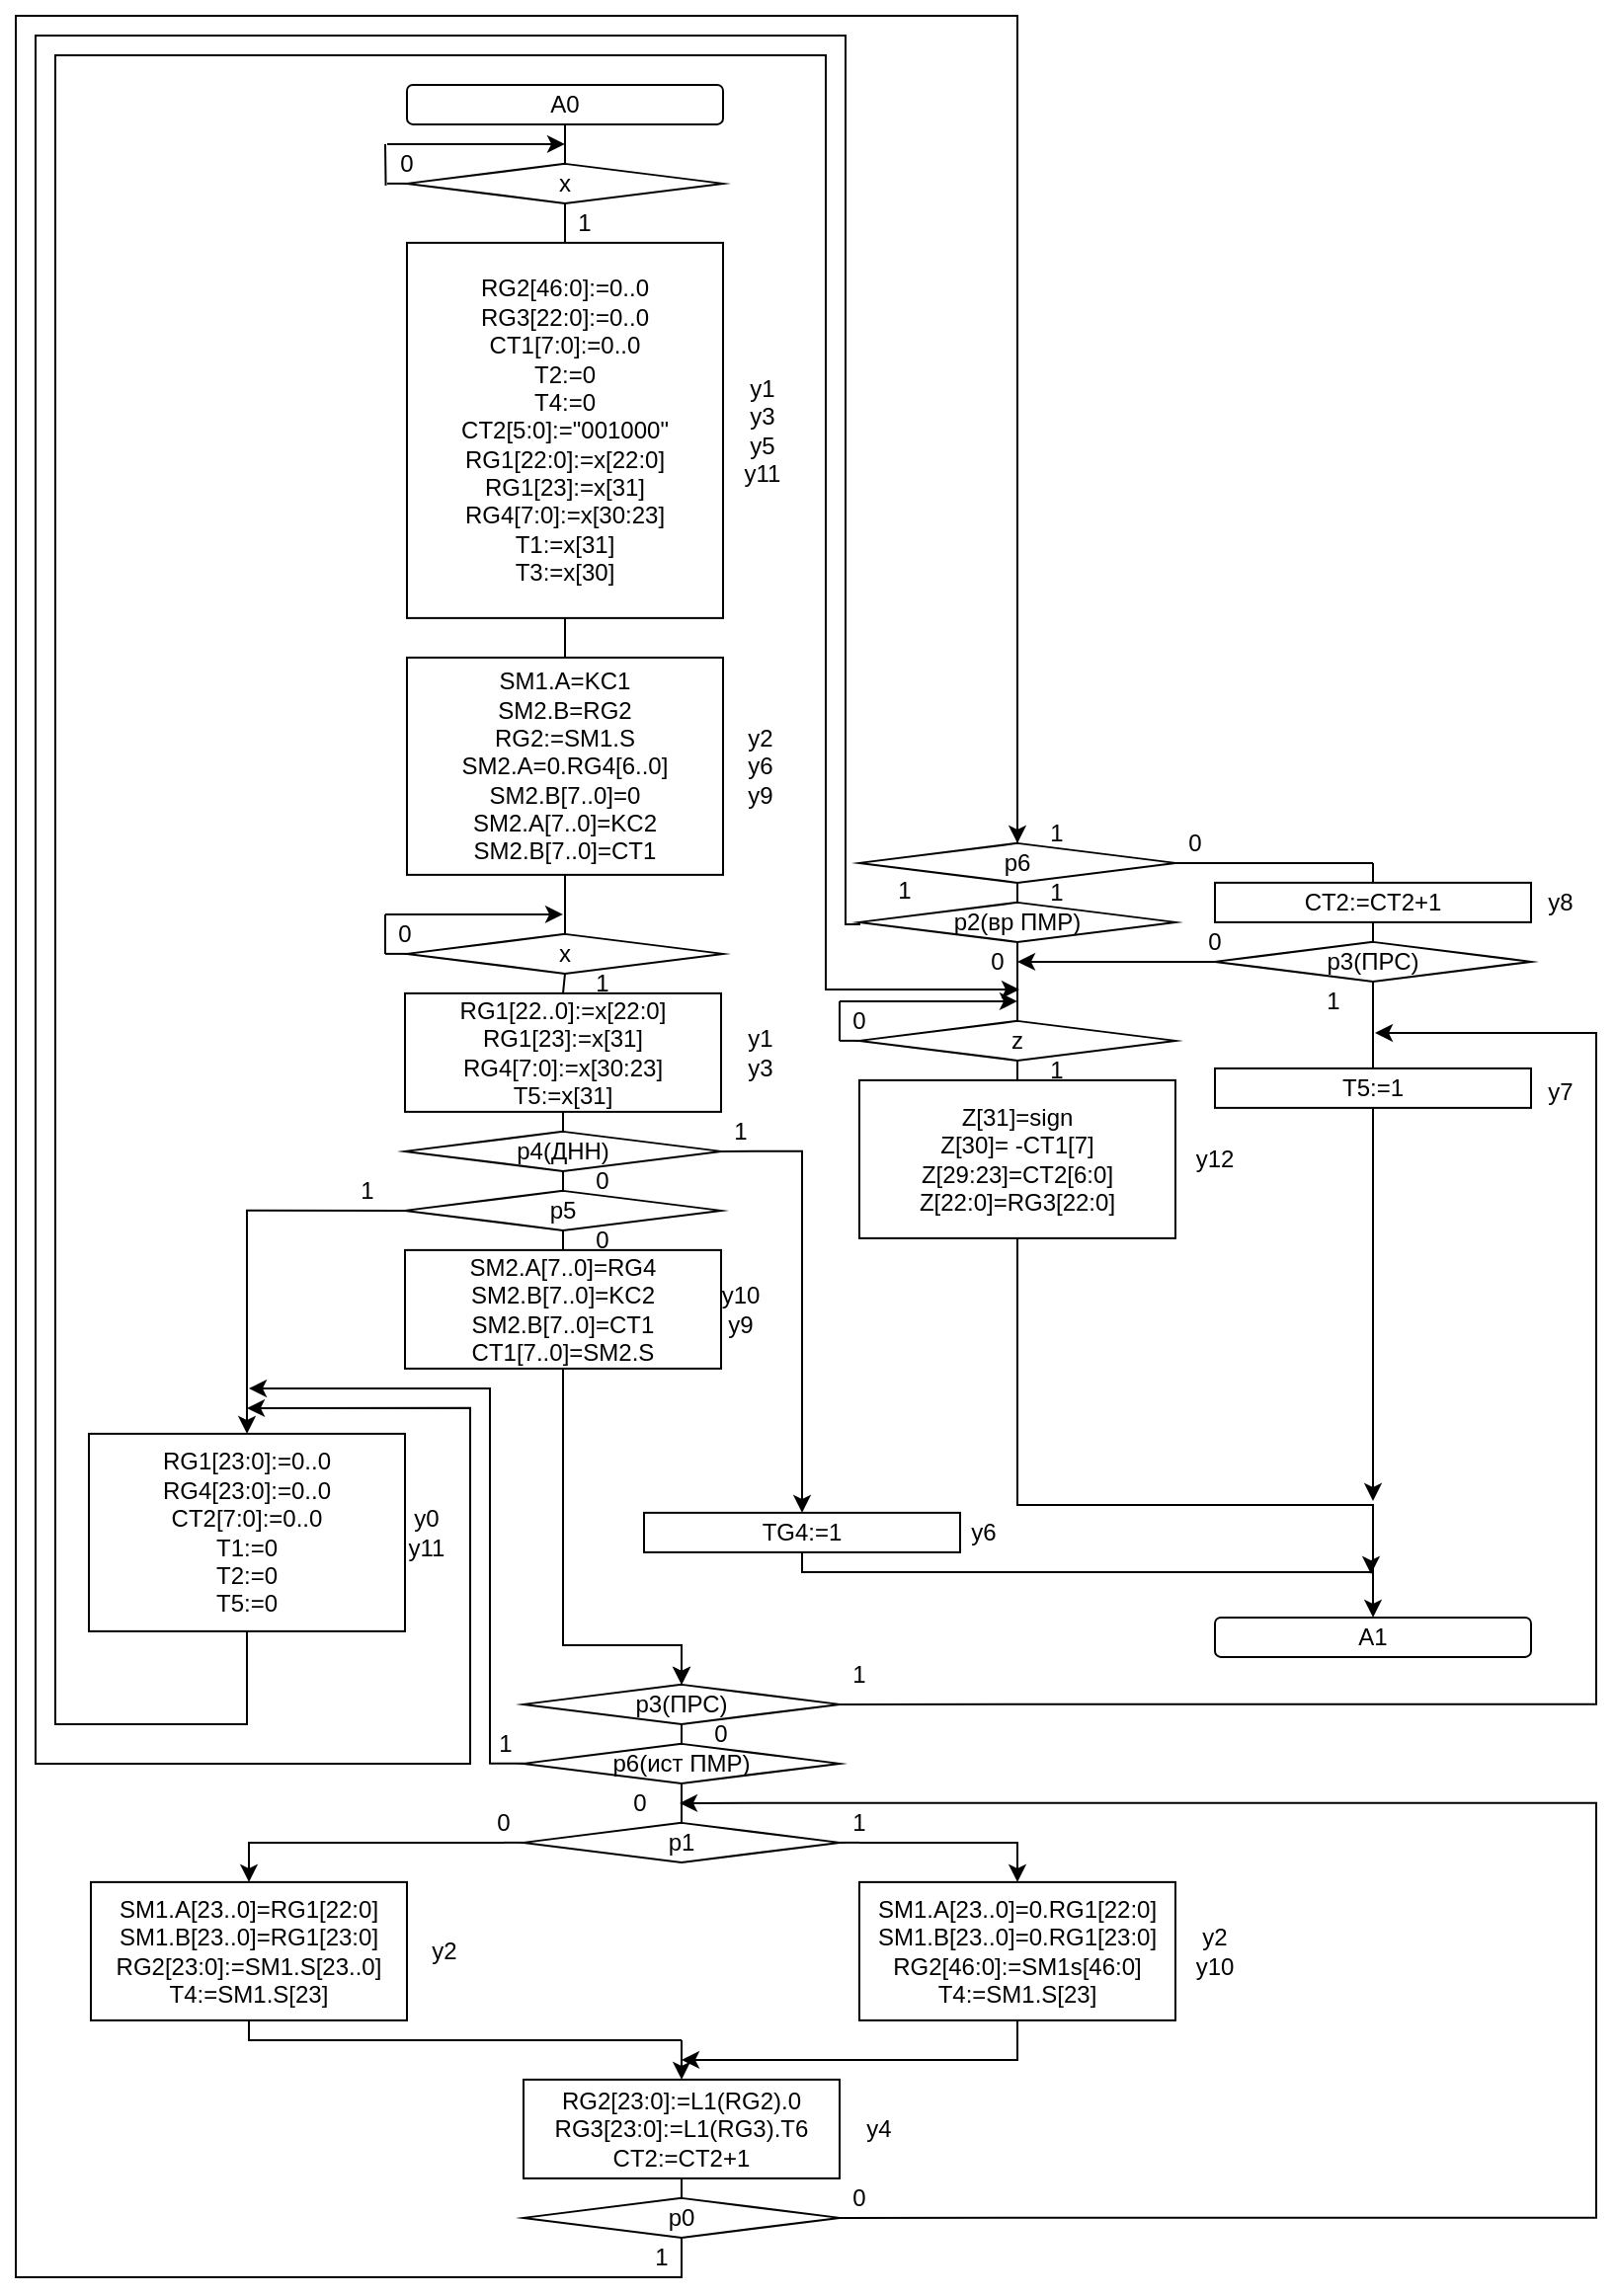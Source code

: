 <mxfile version="14.5.1" type="device"><diagram id="7AJc4S17dh15q3jTq7cm" name="Page-1"><mxGraphModel dx="1278" dy="948" grid="1" gridSize="10" guides="1" tooltips="1" connect="1" arrows="1" fold="1" page="1" pageScale="1" pageWidth="827" pageHeight="1169" math="0" shadow="0"><root><mxCell id="0"/><mxCell id="1" parent="0"/><mxCell id="7k6Sa5qqdHuAIgFIrqOI-1" value="A0" style="rounded=1;whiteSpace=wrap;html=1;" parent="1" vertex="1"><mxGeometry x="210" y="44.94" width="160" height="20" as="geometry"/></mxCell><mxCell id="7k6Sa5qqdHuAIgFIrqOI-2" value="х" style="rhombus;whiteSpace=wrap;html=1;" parent="1" vertex="1"><mxGeometry x="210" y="84.94" width="160" height="20" as="geometry"/></mxCell><mxCell id="7k6Sa5qqdHuAIgFIrqOI-3" value="RG2[46:0]:=0..0&lt;br&gt;RG3[22:0]:=0..0&lt;br&gt;CT1[7:0]:=0..0&lt;br&gt;T2:=0&lt;br&gt;T4:=0&lt;br&gt;CT2[5:0]:=&quot;001000&quot;&lt;br&gt;RG1[22:0]:=x[22:0]&lt;br&gt;RG1[23]:=x[31]&lt;br&gt;RG4[7:0]:=x[30:23]&lt;br&gt;T1:=x[31]&lt;br&gt;T3:=x[30]" style="rounded=0;whiteSpace=wrap;html=1;" parent="1" vertex="1"><mxGeometry x="210" y="124.94" width="160" height="190" as="geometry"/></mxCell><mxCell id="7k6Sa5qqdHuAIgFIrqOI-4" value="&lt;div&gt;SM1.A=KC1&lt;/div&gt;&lt;div&gt;SM2.B=RG2&lt;/div&gt;&lt;div&gt;RG2:=SM1.S&lt;/div&gt;&lt;div&gt;SM2.A=0.RG4[6..0]&lt;/div&gt;&lt;div&gt;SM2.B[7..0]=0&lt;/div&gt;&lt;div&gt;SM2.A[7..0]=KC2&lt;/div&gt;&lt;div&gt;SM2.B[7..0]=CT1&lt;/div&gt;" style="rounded=0;whiteSpace=wrap;html=1;" parent="1" vertex="1"><mxGeometry x="210" y="334.94" width="160" height="110" as="geometry"/></mxCell><mxCell id="7k6Sa5qqdHuAIgFIrqOI-5" value="х" style="rhombus;whiteSpace=wrap;html=1;" parent="1" vertex="1"><mxGeometry x="210" y="474.94" width="160" height="20" as="geometry"/></mxCell><mxCell id="7k6Sa5qqdHuAIgFIrqOI-6" value="RG1[22..0]:=x[22:0]&lt;br&gt;RG1[23]:=x[31]&lt;br&gt;RG4[7:0]:=x[30:23]&lt;br&gt;T5:=x[31]" style="rounded=0;whiteSpace=wrap;html=1;" parent="1" vertex="1"><mxGeometry x="209" y="504.94" width="160" height="60" as="geometry"/></mxCell><mxCell id="7k6Sa5qqdHuAIgFIrqOI-7" style="edgeStyle=orthogonalEdgeStyle;rounded=0;orthogonalLoop=1;jettySize=auto;html=1;exitX=1;exitY=0.5;exitDx=0;exitDy=0;entryX=0.5;entryY=0;entryDx=0;entryDy=0;" parent="1" source="7k6Sa5qqdHuAIgFIrqOI-8" target="7k6Sa5qqdHuAIgFIrqOI-28" edge="1"><mxGeometry relative="1" as="geometry"/></mxCell><mxCell id="7k6Sa5qqdHuAIgFIrqOI-8" value="p4(ДНН)" style="rhombus;whiteSpace=wrap;html=1;" parent="1" vertex="1"><mxGeometry x="209" y="574.94" width="160" height="20" as="geometry"/></mxCell><mxCell id="7k6Sa5qqdHuAIgFIrqOI-9" style="edgeStyle=orthogonalEdgeStyle;rounded=0;orthogonalLoop=1;jettySize=auto;html=1;exitX=0;exitY=0.5;exitDx=0;exitDy=0;entryX=0.5;entryY=0;entryDx=0;entryDy=0;" parent="1" source="7k6Sa5qqdHuAIgFIrqOI-10" target="7k6Sa5qqdHuAIgFIrqOI-30" edge="1"><mxGeometry relative="1" as="geometry"/></mxCell><mxCell id="7k6Sa5qqdHuAIgFIrqOI-10" value="p5" style="rhombus;whiteSpace=wrap;html=1;" parent="1" vertex="1"><mxGeometry x="209" y="604.94" width="160" height="20" as="geometry"/></mxCell><mxCell id="7k6Sa5qqdHuAIgFIrqOI-11" style="edgeStyle=orthogonalEdgeStyle;rounded=0;orthogonalLoop=1;jettySize=auto;html=1;exitX=0.5;exitY=1;exitDx=0;exitDy=0;entryX=0.5;entryY=0;entryDx=0;entryDy=0;" parent="1" source="7k6Sa5qqdHuAIgFIrqOI-12" target="7k6Sa5qqdHuAIgFIrqOI-32" edge="1"><mxGeometry relative="1" as="geometry"><Array as="points"><mxPoint x="289" y="834.94"/><mxPoint x="349" y="834.94"/></Array></mxGeometry></mxCell><mxCell id="7k6Sa5qqdHuAIgFIrqOI-12" value="&lt;div&gt;SM2.A[7..0]=RG4&lt;/div&gt;&lt;div&gt;SM2.B[7..0]=KC2&lt;/div&gt;&lt;div&gt;SM2.B[7..0]=CT1&lt;/div&gt;&lt;div&gt;CT1[7..0]=SM2.S&lt;/div&gt;" style="rounded=0;whiteSpace=wrap;html=1;" parent="1" vertex="1"><mxGeometry x="209" y="634.94" width="160" height="60" as="geometry"/></mxCell><mxCell id="7k6Sa5qqdHuAIgFIrqOI-13" value="" style="endArrow=none;html=1;exitX=0.5;exitY=0;exitDx=0;exitDy=0;entryX=0.5;entryY=1;entryDx=0;entryDy=0;" parent="1" source="7k6Sa5qqdHuAIgFIrqOI-2" target="7k6Sa5qqdHuAIgFIrqOI-1" edge="1"><mxGeometry width="50" height="50" relative="1" as="geometry"><mxPoint x="530" y="274.94" as="sourcePoint"/><mxPoint x="580" y="224.94" as="targetPoint"/></mxGeometry></mxCell><mxCell id="7k6Sa5qqdHuAIgFIrqOI-14" value="" style="endArrow=none;html=1;exitX=0;exitY=0.5;exitDx=0;exitDy=0;" parent="1" source="7k6Sa5qqdHuAIgFIrqOI-2" edge="1"><mxGeometry width="50" height="50" relative="1" as="geometry"><mxPoint x="530" y="274.94" as="sourcePoint"/><mxPoint x="200" y="94.94" as="targetPoint"/></mxGeometry></mxCell><mxCell id="7k6Sa5qqdHuAIgFIrqOI-15" value="" style="endArrow=none;html=1;exitX=-0.067;exitY=0.55;exitDx=0;exitDy=0;exitPerimeter=0;" parent="1" source="7k6Sa5qqdHuAIgFIrqOI-2" edge="1"><mxGeometry width="50" height="50" relative="1" as="geometry"><mxPoint x="530" y="274.94" as="sourcePoint"/><mxPoint x="199" y="74.94" as="targetPoint"/></mxGeometry></mxCell><mxCell id="7k6Sa5qqdHuAIgFIrqOI-16" value="" style="endArrow=classic;html=1;" parent="1" edge="1"><mxGeometry width="50" height="50" relative="1" as="geometry"><mxPoint x="200" y="74.94" as="sourcePoint"/><mxPoint x="290" y="74.94" as="targetPoint"/></mxGeometry></mxCell><mxCell id="7k6Sa5qqdHuAIgFIrqOI-17" value="" style="endArrow=none;html=1;exitX=0.5;exitY=0;exitDx=0;exitDy=0;entryX=0.5;entryY=1;entryDx=0;entryDy=0;" parent="1" source="7k6Sa5qqdHuAIgFIrqOI-3" target="7k6Sa5qqdHuAIgFIrqOI-2" edge="1"><mxGeometry width="50" height="50" relative="1" as="geometry"><mxPoint x="530" y="274.94" as="sourcePoint"/><mxPoint x="580" y="224.94" as="targetPoint"/></mxGeometry></mxCell><mxCell id="7k6Sa5qqdHuAIgFIrqOI-18" value="" style="endArrow=none;html=1;exitX=0.5;exitY=1;exitDx=0;exitDy=0;entryX=0.5;entryY=0;entryDx=0;entryDy=0;" parent="1" source="7k6Sa5qqdHuAIgFIrqOI-3" target="7k6Sa5qqdHuAIgFIrqOI-4" edge="1"><mxGeometry width="50" height="50" relative="1" as="geometry"><mxPoint x="289" y="404.94" as="sourcePoint"/><mxPoint x="579" y="504.94" as="targetPoint"/></mxGeometry></mxCell><mxCell id="7k6Sa5qqdHuAIgFIrqOI-19" value="" style="endArrow=none;html=1;exitX=0.5;exitY=1;exitDx=0;exitDy=0;entryX=0.5;entryY=0;entryDx=0;entryDy=0;" parent="1" source="7k6Sa5qqdHuAIgFIrqOI-4" target="7k6Sa5qqdHuAIgFIrqOI-5" edge="1"><mxGeometry width="50" height="50" relative="1" as="geometry"><mxPoint x="529" y="554.94" as="sourcePoint"/><mxPoint x="579" y="504.94" as="targetPoint"/></mxGeometry></mxCell><mxCell id="7k6Sa5qqdHuAIgFIrqOI-20" value="" style="endArrow=none;html=1;exitX=0;exitY=0.5;exitDx=0;exitDy=0;" parent="1" source="7k6Sa5qqdHuAIgFIrqOI-5" edge="1"><mxGeometry width="50" height="50" relative="1" as="geometry"><mxPoint x="529" y="554.94" as="sourcePoint"/><mxPoint x="199" y="484.94" as="targetPoint"/></mxGeometry></mxCell><mxCell id="7k6Sa5qqdHuAIgFIrqOI-21" value="" style="endArrow=none;html=1;" parent="1" edge="1"><mxGeometry width="50" height="50" relative="1" as="geometry"><mxPoint x="199" y="484.94" as="sourcePoint"/><mxPoint x="199" y="464.94" as="targetPoint"/></mxGeometry></mxCell><mxCell id="7k6Sa5qqdHuAIgFIrqOI-22" value="" style="endArrow=classic;html=1;" parent="1" edge="1"><mxGeometry width="50" height="50" relative="1" as="geometry"><mxPoint x="199" y="464.94" as="sourcePoint"/><mxPoint x="289" y="464.94" as="targetPoint"/></mxGeometry></mxCell><mxCell id="7k6Sa5qqdHuAIgFIrqOI-23" value="" style="endArrow=none;html=1;exitX=0.5;exitY=1;exitDx=0;exitDy=0;entryX=0.5;entryY=0;entryDx=0;entryDy=0;" parent="1" source="7k6Sa5qqdHuAIgFIrqOI-6" target="7k6Sa5qqdHuAIgFIrqOI-8" edge="1"><mxGeometry width="50" height="50" relative="1" as="geometry"><mxPoint x="529" y="554.94" as="sourcePoint"/><mxPoint x="579" y="504.94" as="targetPoint"/></mxGeometry></mxCell><mxCell id="7k6Sa5qqdHuAIgFIrqOI-24" value="" style="endArrow=none;html=1;exitX=0.5;exitY=0;exitDx=0;exitDy=0;entryX=0.5;entryY=1;entryDx=0;entryDy=0;" parent="1" source="7k6Sa5qqdHuAIgFIrqOI-6" target="7k6Sa5qqdHuAIgFIrqOI-5" edge="1"><mxGeometry width="50" height="50" relative="1" as="geometry"><mxPoint x="529" y="554.94" as="sourcePoint"/><mxPoint x="579" y="504.94" as="targetPoint"/></mxGeometry></mxCell><mxCell id="7k6Sa5qqdHuAIgFIrqOI-25" value="" style="endArrow=none;html=1;exitX=0.5;exitY=1;exitDx=0;exitDy=0;entryX=0.5;entryY=0;entryDx=0;entryDy=0;" parent="1" source="7k6Sa5qqdHuAIgFIrqOI-8" target="7k6Sa5qqdHuAIgFIrqOI-10" edge="1"><mxGeometry width="50" height="50" relative="1" as="geometry"><mxPoint x="529" y="554.94" as="sourcePoint"/><mxPoint x="579" y="504.94" as="targetPoint"/></mxGeometry></mxCell><mxCell id="7k6Sa5qqdHuAIgFIrqOI-26" value="" style="endArrow=none;html=1;exitX=0.5;exitY=1;exitDx=0;exitDy=0;entryX=0.5;entryY=0;entryDx=0;entryDy=0;" parent="1" source="7k6Sa5qqdHuAIgFIrqOI-10" target="7k6Sa5qqdHuAIgFIrqOI-12" edge="1"><mxGeometry width="50" height="50" relative="1" as="geometry"><mxPoint x="529" y="554.94" as="sourcePoint"/><mxPoint x="579" y="504.94" as="targetPoint"/></mxGeometry></mxCell><mxCell id="7k6Sa5qqdHuAIgFIrqOI-27" style="edgeStyle=orthogonalEdgeStyle;rounded=0;orthogonalLoop=1;jettySize=auto;html=1;exitX=0.5;exitY=1;exitDx=0;exitDy=0;" parent="1" source="7k6Sa5qqdHuAIgFIrqOI-28" edge="1"><mxGeometry relative="1" as="geometry"><mxPoint x="698" y="799.0" as="targetPoint"/><Array as="points"><mxPoint x="410" y="798"/></Array></mxGeometry></mxCell><mxCell id="7k6Sa5qqdHuAIgFIrqOI-28" value="TG4:=1" style="rounded=0;whiteSpace=wrap;html=1;" parent="1" vertex="1"><mxGeometry x="330" y="767.94" width="160" height="20" as="geometry"/></mxCell><mxCell id="7k6Sa5qqdHuAIgFIrqOI-29" style="edgeStyle=orthogonalEdgeStyle;rounded=0;orthogonalLoop=1;jettySize=auto;html=1;exitX=0.5;exitY=1;exitDx=0;exitDy=0;" parent="1" source="7k6Sa5qqdHuAIgFIrqOI-30" edge="1"><mxGeometry relative="1" as="geometry"><mxPoint x="520" y="503" as="targetPoint"/><Array as="points"><mxPoint x="129" y="875"/><mxPoint x="32" y="875"/><mxPoint x="32" y="30"/><mxPoint x="422" y="30"/><mxPoint x="422" y="503"/></Array></mxGeometry></mxCell><mxCell id="7k6Sa5qqdHuAIgFIrqOI-30" value="RG1[23:0]:=0..0&lt;br&gt;RG4[23:0]:=0..0&lt;br&gt;CT2[7:0]:=0..0&lt;br&gt;T1:=0&lt;br&gt;T2:=0&lt;br&gt;T5:=0" style="rounded=0;whiteSpace=wrap;html=1;" parent="1" vertex="1"><mxGeometry x="49" y="727.94" width="160" height="100" as="geometry"/></mxCell><mxCell id="7k6Sa5qqdHuAIgFIrqOI-31" style="edgeStyle=orthogonalEdgeStyle;rounded=0;orthogonalLoop=1;jettySize=auto;html=1;exitX=1;exitY=0.5;exitDx=0;exitDy=0;" parent="1" source="7k6Sa5qqdHuAIgFIrqOI-32" edge="1"><mxGeometry relative="1" as="geometry"><mxPoint x="700" y="525" as="targetPoint"/><Array as="points"><mxPoint x="812" y="865"/><mxPoint x="812" y="525"/></Array></mxGeometry></mxCell><mxCell id="7k6Sa5qqdHuAIgFIrqOI-32" value="p3(ПРС)" style="rhombus;whiteSpace=wrap;html=1;" parent="1" vertex="1"><mxGeometry x="269" y="854.94" width="160" height="20" as="geometry"/></mxCell><mxCell id="7k6Sa5qqdHuAIgFIrqOI-33" value="" style="endArrow=classic;html=1;entryX=0.5;entryY=0;entryDx=0;entryDy=0;" parent="1" target="7k6Sa5qqdHuAIgFIrqOI-32" edge="1"><mxGeometry width="50" height="50" relative="1" as="geometry"><mxPoint x="349" y="844.94" as="sourcePoint"/><mxPoint x="279" y="904.94" as="targetPoint"/></mxGeometry></mxCell><mxCell id="7k6Sa5qqdHuAIgFIrqOI-34" value="p6(ист ПМР)" style="rhombus;whiteSpace=wrap;html=1;" parent="1" vertex="1"><mxGeometry x="269" y="884.94" width="160" height="20" as="geometry"/></mxCell><mxCell id="7k6Sa5qqdHuAIgFIrqOI-35" value="p1" style="rhombus;whiteSpace=wrap;html=1;" parent="1" vertex="1"><mxGeometry x="269" y="924.94" width="160" height="20" as="geometry"/></mxCell><mxCell id="7k6Sa5qqdHuAIgFIrqOI-36" value="SM1.A[23..0]=RG1[22:0]&lt;br&gt;SM1.B[23..0]=RG1[23:0]&lt;br&gt;RG2[23:0]:=SM1.S[23..0]&lt;br&gt;T4:=SM1.S[23]" style="rounded=0;whiteSpace=wrap;html=1;" parent="1" vertex="1"><mxGeometry x="50" y="954.94" width="160" height="70" as="geometry"/></mxCell><mxCell id="7k6Sa5qqdHuAIgFIrqOI-37" value="SM1.A[23..0]=0.RG1[22:0]&lt;br&gt;SM1.B[23..0]=0.RG1[23:0]&lt;br&gt;RG2[46:0]:=SM1s[46:0]&lt;br&gt;T4:=SM1.S[23]" style="rounded=0;whiteSpace=wrap;html=1;" parent="1" vertex="1"><mxGeometry x="439" y="954.94" width="160" height="70" as="geometry"/></mxCell><mxCell id="7k6Sa5qqdHuAIgFIrqOI-38" value="RG2[23:0]:=L1(RG2).0&lt;br&gt;RG3[23:0]:=L1(RG3).T6&lt;br&gt;CT2:=CT2+1" style="rounded=0;whiteSpace=wrap;html=1;" parent="1" vertex="1"><mxGeometry x="269" y="1054.94" width="160" height="50" as="geometry"/></mxCell><mxCell id="7k6Sa5qqdHuAIgFIrqOI-39" value="" style="endArrow=none;html=1;exitX=0.5;exitY=1;exitDx=0;exitDy=0;entryX=0.5;entryY=0;entryDx=0;entryDy=0;" parent="1" source="7k6Sa5qqdHuAIgFIrqOI-32" target="7k6Sa5qqdHuAIgFIrqOI-34" edge="1"><mxGeometry width="50" height="50" relative="1" as="geometry"><mxPoint x="229" y="1094.94" as="sourcePoint"/><mxPoint x="279" y="1044.94" as="targetPoint"/></mxGeometry></mxCell><mxCell id="7k6Sa5qqdHuAIgFIrqOI-40" value="" style="endArrow=none;html=1;exitX=0.5;exitY=1;exitDx=0;exitDy=0;entryX=0.5;entryY=0;entryDx=0;entryDy=0;" parent="1" source="7k6Sa5qqdHuAIgFIrqOI-34" target="7k6Sa5qqdHuAIgFIrqOI-35" edge="1"><mxGeometry width="50" height="50" relative="1" as="geometry"><mxPoint x="229" y="1094.94" as="sourcePoint"/><mxPoint x="279" y="1044.94" as="targetPoint"/></mxGeometry></mxCell><mxCell id="7k6Sa5qqdHuAIgFIrqOI-41" value="" style="endArrow=none;html=1;entryX=0;entryY=0.5;entryDx=0;entryDy=0;" parent="1" target="7k6Sa5qqdHuAIgFIrqOI-35" edge="1"><mxGeometry width="50" height="50" relative="1" as="geometry"><mxPoint x="259" y="934.94" as="sourcePoint"/><mxPoint x="279" y="1044.94" as="targetPoint"/></mxGeometry></mxCell><mxCell id="7k6Sa5qqdHuAIgFIrqOI-42" value="" style="endArrow=classic;html=1;entryX=0.5;entryY=0;entryDx=0;entryDy=0;rounded=0;" parent="1" target="7k6Sa5qqdHuAIgFIrqOI-36" edge="1"><mxGeometry width="50" height="50" relative="1" as="geometry"><mxPoint x="259" y="934.94" as="sourcePoint"/><mxPoint x="279" y="1044.94" as="targetPoint"/><Array as="points"><mxPoint x="130" y="935"/></Array></mxGeometry></mxCell><mxCell id="7k6Sa5qqdHuAIgFIrqOI-43" value="" style="endArrow=none;html=1;exitX=1;exitY=0.5;exitDx=0;exitDy=0;" parent="1" source="7k6Sa5qqdHuAIgFIrqOI-35" edge="1"><mxGeometry width="50" height="50" relative="1" as="geometry"><mxPoint x="229" y="1094.94" as="sourcePoint"/><mxPoint x="439" y="934.94" as="targetPoint"/></mxGeometry></mxCell><mxCell id="7k6Sa5qqdHuAIgFIrqOI-44" value="" style="endArrow=classic;html=1;entryX=0.5;entryY=0;entryDx=0;entryDy=0;rounded=0;" parent="1" target="7k6Sa5qqdHuAIgFIrqOI-37" edge="1"><mxGeometry width="50" height="50" relative="1" as="geometry"><mxPoint x="439" y="934.94" as="sourcePoint"/><mxPoint x="279" y="1044.94" as="targetPoint"/><Array as="points"><mxPoint x="519" y="935"/></Array></mxGeometry></mxCell><mxCell id="7k6Sa5qqdHuAIgFIrqOI-45" value="" style="endArrow=none;html=1;exitX=0.5;exitY=1;exitDx=0;exitDy=0;rounded=0;" parent="1" source="7k6Sa5qqdHuAIgFIrqOI-36" edge="1"><mxGeometry width="50" height="50" relative="1" as="geometry"><mxPoint x="229" y="1094.94" as="sourcePoint"/><mxPoint x="259" y="1034.94" as="targetPoint"/><Array as="points"><mxPoint x="130" y="1035"/></Array></mxGeometry></mxCell><mxCell id="7k6Sa5qqdHuAIgFIrqOI-46" value="" style="endArrow=none;html=1;" parent="1" edge="1"><mxGeometry width="50" height="50" relative="1" as="geometry"><mxPoint x="349" y="1034.94" as="sourcePoint"/><mxPoint x="259" y="1034.94" as="targetPoint"/></mxGeometry></mxCell><mxCell id="7k6Sa5qqdHuAIgFIrqOI-47" value="" style="endArrow=classic;html=1;entryX=0.5;entryY=0;entryDx=0;entryDy=0;" parent="1" target="7k6Sa5qqdHuAIgFIrqOI-38" edge="1"><mxGeometry width="50" height="50" relative="1" as="geometry"><mxPoint x="349" y="1034.94" as="sourcePoint"/><mxPoint x="279" y="1044.94" as="targetPoint"/></mxGeometry></mxCell><mxCell id="7k6Sa5qqdHuAIgFIrqOI-48" value="" style="endArrow=none;html=1;entryX=0.5;entryY=1;entryDx=0;entryDy=0;rounded=0;" parent="1" target="7k6Sa5qqdHuAIgFIrqOI-37" edge="1"><mxGeometry width="50" height="50" relative="1" as="geometry"><mxPoint x="439" y="1044.94" as="sourcePoint"/><mxPoint x="279" y="1044.94" as="targetPoint"/><Array as="points"><mxPoint x="519" y="1045"/></Array></mxGeometry></mxCell><mxCell id="7k6Sa5qqdHuAIgFIrqOI-49" value="" style="endArrow=classic;html=1;" parent="1" edge="1"><mxGeometry width="50" height="50" relative="1" as="geometry"><mxPoint x="439" y="1044.94" as="sourcePoint"/><mxPoint x="349" y="1044.94" as="targetPoint"/></mxGeometry></mxCell><mxCell id="7k6Sa5qqdHuAIgFIrqOI-50" style="edgeStyle=orthogonalEdgeStyle;rounded=0;orthogonalLoop=1;jettySize=auto;html=1;exitX=0.5;exitY=1;exitDx=0;exitDy=0;entryX=0.5;entryY=0;entryDx=0;entryDy=0;" parent="1" source="7k6Sa5qqdHuAIgFIrqOI-51" target="7k6Sa5qqdHuAIgFIrqOI-53" edge="1"><mxGeometry relative="1" as="geometry"><mxPoint x="180" y="544.94" as="targetPoint"/><Array as="points"><mxPoint x="349" y="1155"/><mxPoint x="12" y="1155"/><mxPoint x="12" y="10"/><mxPoint x="519" y="10"/></Array></mxGeometry></mxCell><mxCell id="7k6Sa5qqdHuAIgFIrqOI-51" value="p0" style="rhombus;whiteSpace=wrap;html=1;" parent="1" vertex="1"><mxGeometry x="269" y="1114.94" width="160" height="20" as="geometry"/></mxCell><mxCell id="7k6Sa5qqdHuAIgFIrqOI-52" value="" style="endArrow=none;html=1;entryX=0.5;entryY=0;entryDx=0;entryDy=0;exitX=0.5;exitY=1;exitDx=0;exitDy=0;" parent="1" source="7k6Sa5qqdHuAIgFIrqOI-38" target="7k6Sa5qqdHuAIgFIrqOI-51" edge="1"><mxGeometry width="50" height="50" relative="1" as="geometry"><mxPoint x="229" y="1194.94" as="sourcePoint"/><mxPoint x="279" y="1144.94" as="targetPoint"/></mxGeometry></mxCell><mxCell id="7k6Sa5qqdHuAIgFIrqOI-53" value="p6" style="rhombus;whiteSpace=wrap;html=1;" parent="1" vertex="1"><mxGeometry x="439" y="428.94" width="160" height="20" as="geometry"/></mxCell><mxCell id="7k6Sa5qqdHuAIgFIrqOI-54" style="edgeStyle=orthogonalEdgeStyle;rounded=0;orthogonalLoop=1;jettySize=auto;html=1;exitX=0;exitY=0.5;exitDx=0;exitDy=0;" parent="1" source="7k6Sa5qqdHuAIgFIrqOI-55" edge="1"><mxGeometry relative="1" as="geometry"><mxPoint x="129" y="714.94" as="targetPoint"/><Array as="points"><mxPoint x="439" y="470"/><mxPoint x="432" y="470"/><mxPoint x="432" y="20"/><mxPoint x="22" y="20"/><mxPoint x="22" y="895"/><mxPoint x="242" y="895"/><mxPoint x="242" y="715"/></Array></mxGeometry></mxCell><mxCell id="7k6Sa5qqdHuAIgFIrqOI-55" value="p2(вр ПМР)" style="rhombus;whiteSpace=wrap;html=1;" parent="1" vertex="1"><mxGeometry x="439" y="458.94" width="160" height="20" as="geometry"/></mxCell><mxCell id="7k6Sa5qqdHuAIgFIrqOI-56" value="" style="endArrow=none;html=1;entryX=0.5;entryY=1;entryDx=0;entryDy=0;exitX=0.5;exitY=0;exitDx=0;exitDy=0;" parent="1" source="7k6Sa5qqdHuAIgFIrqOI-53" edge="1"><mxGeometry width="50" height="50" relative="1" as="geometry"><mxPoint x="389" y="488.94" as="sourcePoint"/><mxPoint x="519" y="418.94" as="targetPoint"/></mxGeometry></mxCell><mxCell id="7k6Sa5qqdHuAIgFIrqOI-57" value="" style="endArrow=none;html=1;exitX=0.5;exitY=0;exitDx=0;exitDy=0;entryX=0.5;entryY=1;entryDx=0;entryDy=0;" parent="1" source="7k6Sa5qqdHuAIgFIrqOI-55" target="7k6Sa5qqdHuAIgFIrqOI-53" edge="1"><mxGeometry width="50" height="50" relative="1" as="geometry"><mxPoint x="389" y="488.94" as="sourcePoint"/><mxPoint x="439" y="438.94" as="targetPoint"/></mxGeometry></mxCell><mxCell id="7k6Sa5qqdHuAIgFIrqOI-58" value="CT2:=CT2+1" style="rounded=0;whiteSpace=wrap;html=1;" parent="1" vertex="1"><mxGeometry x="619" y="448.94" width="160" height="20" as="geometry"/></mxCell><mxCell id="7k6Sa5qqdHuAIgFIrqOI-59" value="z" style="rhombus;whiteSpace=wrap;html=1;" parent="1" vertex="1"><mxGeometry x="439" y="518.94" width="160" height="20" as="geometry"/></mxCell><mxCell id="7k6Sa5qqdHuAIgFIrqOI-60" value="" style="endArrow=none;html=1;exitX=0.5;exitY=0;exitDx=0;exitDy=0;entryX=0.5;entryY=1;entryDx=0;entryDy=0;" parent="1" source="7k6Sa5qqdHuAIgFIrqOI-59" target="7k6Sa5qqdHuAIgFIrqOI-55" edge="1"><mxGeometry width="50" height="50" relative="1" as="geometry"><mxPoint x="529" y="548.94" as="sourcePoint"/><mxPoint x="579" y="498.94" as="targetPoint"/></mxGeometry></mxCell><mxCell id="7k6Sa5qqdHuAIgFIrqOI-61" value="" style="endArrow=none;html=1;exitX=0;exitY=0.5;exitDx=0;exitDy=0;" parent="1" source="7k6Sa5qqdHuAIgFIrqOI-59" edge="1"><mxGeometry width="50" height="50" relative="1" as="geometry"><mxPoint x="529" y="548.94" as="sourcePoint"/><mxPoint x="429" y="528.94" as="targetPoint"/></mxGeometry></mxCell><mxCell id="7k6Sa5qqdHuAIgFIrqOI-62" value="" style="endArrow=none;html=1;" parent="1" edge="1"><mxGeometry width="50" height="50" relative="1" as="geometry"><mxPoint x="429" y="528.94" as="sourcePoint"/><mxPoint x="429" y="508.94" as="targetPoint"/></mxGeometry></mxCell><mxCell id="7k6Sa5qqdHuAIgFIrqOI-63" value="" style="endArrow=classic;html=1;" parent="1" edge="1"><mxGeometry width="50" height="50" relative="1" as="geometry"><mxPoint x="429" y="508.94" as="sourcePoint"/><mxPoint x="519" y="508.94" as="targetPoint"/></mxGeometry></mxCell><mxCell id="7k6Sa5qqdHuAIgFIrqOI-64" value="p3(ПРС)" style="rhombus;whiteSpace=wrap;html=1;" parent="1" vertex="1"><mxGeometry x="619" y="478.94" width="160" height="20" as="geometry"/></mxCell><mxCell id="7k6Sa5qqdHuAIgFIrqOI-65" value="" style="endArrow=none;html=1;exitX=1;exitY=0.5;exitDx=0;exitDy=0;" parent="1" source="7k6Sa5qqdHuAIgFIrqOI-53" edge="1"><mxGeometry width="50" height="50" relative="1" as="geometry"><mxPoint x="529" y="548.94" as="sourcePoint"/><mxPoint x="699" y="438.94" as="targetPoint"/></mxGeometry></mxCell><mxCell id="7k6Sa5qqdHuAIgFIrqOI-66" value="" style="endArrow=none;html=1;entryX=0.5;entryY=0;entryDx=0;entryDy=0;" parent="1" target="7k6Sa5qqdHuAIgFIrqOI-58" edge="1"><mxGeometry width="50" height="50" relative="1" as="geometry"><mxPoint x="699" y="438.94" as="sourcePoint"/><mxPoint x="579" y="498.94" as="targetPoint"/></mxGeometry></mxCell><mxCell id="7k6Sa5qqdHuAIgFIrqOI-67" value="" style="endArrow=none;html=1;entryX=0.5;entryY=0;entryDx=0;entryDy=0;exitX=0.5;exitY=1;exitDx=0;exitDy=0;" parent="1" source="7k6Sa5qqdHuAIgFIrqOI-58" target="7k6Sa5qqdHuAIgFIrqOI-64" edge="1"><mxGeometry width="50" height="50" relative="1" as="geometry"><mxPoint x="529" y="548.94" as="sourcePoint"/><mxPoint x="579" y="498.94" as="targetPoint"/></mxGeometry></mxCell><mxCell id="7k6Sa5qqdHuAIgFIrqOI-68" value="" style="endArrow=classic;html=1;exitX=0;exitY=0.5;exitDx=0;exitDy=0;" parent="1" source="7k6Sa5qqdHuAIgFIrqOI-64" edge="1"><mxGeometry width="50" height="50" relative="1" as="geometry"><mxPoint x="529" y="548.94" as="sourcePoint"/><mxPoint x="519" y="488.94" as="targetPoint"/></mxGeometry></mxCell><mxCell id="7k6Sa5qqdHuAIgFIrqOI-69" value="Z[31]=sign&lt;br&gt;Z[30]= -CT1[7]&lt;br&gt;Z[29:23]=CT2[6:0]&lt;br&gt;Z[22:0]=RG3[22:0]" style="rounded=0;whiteSpace=wrap;html=1;" parent="1" vertex="1"><mxGeometry x="439" y="548.94" width="160" height="80" as="geometry"/></mxCell><mxCell id="7k6Sa5qqdHuAIgFIrqOI-70" value="A1" style="rounded=1;whiteSpace=wrap;html=1;" parent="1" vertex="1"><mxGeometry x="619" y="820.94" width="160" height="20" as="geometry"/></mxCell><mxCell id="7k6Sa5qqdHuAIgFIrqOI-71" style="edgeStyle=orthogonalEdgeStyle;rounded=0;orthogonalLoop=1;jettySize=auto;html=1;exitX=0.5;exitY=1;exitDx=0;exitDy=0;" parent="1" source="7k6Sa5qqdHuAIgFIrqOI-72" edge="1"><mxGeometry relative="1" as="geometry"><mxPoint x="699" y="762" as="targetPoint"/></mxGeometry></mxCell><mxCell id="7k6Sa5qqdHuAIgFIrqOI-72" value="T5:=1" style="rounded=0;whiteSpace=wrap;html=1;" parent="1" vertex="1"><mxGeometry x="619" y="542.94" width="160" height="20" as="geometry"/></mxCell><mxCell id="7k6Sa5qqdHuAIgFIrqOI-73" value="" style="endArrow=none;html=1;entryX=0.5;entryY=1;entryDx=0;entryDy=0;exitX=0.5;exitY=0;exitDx=0;exitDy=0;rounded=0;endFill=0;startArrow=classic;startFill=1;" parent="1" source="7k6Sa5qqdHuAIgFIrqOI-70" target="7k6Sa5qqdHuAIgFIrqOI-69" edge="1"><mxGeometry width="50" height="50" relative="1" as="geometry"><mxPoint x="439" y="638.94" as="sourcePoint"/><mxPoint x="489" y="588.94" as="targetPoint"/><Array as="points"><mxPoint x="699" y="763.94"/><mxPoint x="519" y="763.94"/></Array></mxGeometry></mxCell><mxCell id="7k6Sa5qqdHuAIgFIrqOI-74" value="" style="endArrow=none;html=1;entryX=0.5;entryY=0;entryDx=0;entryDy=0;exitX=0.5;exitY=1;exitDx=0;exitDy=0;" parent="1" source="7k6Sa5qqdHuAIgFIrqOI-64" target="7k6Sa5qqdHuAIgFIrqOI-72" edge="1"><mxGeometry width="50" height="50" relative="1" as="geometry"><mxPoint x="439" y="638.94" as="sourcePoint"/><mxPoint x="489" y="588.94" as="targetPoint"/></mxGeometry></mxCell><mxCell id="7k6Sa5qqdHuAIgFIrqOI-75" value="" style="endArrow=none;html=1;entryX=0.5;entryY=0;entryDx=0;entryDy=0;exitX=0.5;exitY=1;exitDx=0;exitDy=0;" parent="1" source="7k6Sa5qqdHuAIgFIrqOI-59" target="7k6Sa5qqdHuAIgFIrqOI-69" edge="1"><mxGeometry width="50" height="50" relative="1" as="geometry"><mxPoint x="439" y="638.94" as="sourcePoint"/><mxPoint x="489" y="588.94" as="targetPoint"/></mxGeometry></mxCell><mxCell id="7k6Sa5qqdHuAIgFIrqOI-76" value="0" style="text;html=1;strokeColor=none;fillColor=none;align=center;verticalAlign=middle;whiteSpace=wrap;rounded=0;" parent="1" vertex="1"><mxGeometry x="190" y="74.94" width="40" height="20" as="geometry"/></mxCell><mxCell id="7k6Sa5qqdHuAIgFIrqOI-77" value="0" style="text;html=1;strokeColor=none;fillColor=none;align=center;verticalAlign=middle;whiteSpace=wrap;rounded=0;" parent="1" vertex="1"><mxGeometry x="189" y="464.94" width="40" height="20" as="geometry"/></mxCell><mxCell id="7k6Sa5qqdHuAIgFIrqOI-78" value="0" style="text;html=1;strokeColor=none;fillColor=none;align=center;verticalAlign=middle;whiteSpace=wrap;rounded=0;" parent="1" vertex="1"><mxGeometry x="289" y="594.94" width="40" height="10" as="geometry"/></mxCell><mxCell id="7k6Sa5qqdHuAIgFIrqOI-79" value="0" style="text;html=1;strokeColor=none;fillColor=none;align=center;verticalAlign=middle;whiteSpace=wrap;rounded=0;" parent="1" vertex="1"><mxGeometry x="289" y="624.94" width="40" height="10" as="geometry"/></mxCell><mxCell id="7k6Sa5qqdHuAIgFIrqOI-80" value="0" style="text;html=1;strokeColor=none;fillColor=none;align=center;verticalAlign=middle;whiteSpace=wrap;rounded=0;" parent="1" vertex="1"><mxGeometry x="349" y="874.94" width="40" height="10" as="geometry"/></mxCell><mxCell id="7k6Sa5qqdHuAIgFIrqOI-81" value="0" style="text;html=1;strokeColor=none;fillColor=none;align=center;verticalAlign=middle;whiteSpace=wrap;rounded=0;" parent="1" vertex="1"><mxGeometry x="308" y="904.94" width="40" height="20" as="geometry"/></mxCell><mxCell id="7k6Sa5qqdHuAIgFIrqOI-82" value="0" style="text;html=1;strokeColor=none;fillColor=none;align=center;verticalAlign=middle;whiteSpace=wrap;rounded=0;" parent="1" vertex="1"><mxGeometry x="239" y="914.94" width="40" height="20" as="geometry"/></mxCell><mxCell id="7k6Sa5qqdHuAIgFIrqOI-83" style="edgeStyle=orthogonalEdgeStyle;rounded=0;orthogonalLoop=1;jettySize=auto;html=1;exitX=0.25;exitY=1;exitDx=0;exitDy=0;entryX=1;entryY=0.5;entryDx=0;entryDy=0;" parent="1" source="7k6Sa5qqdHuAIgFIrqOI-84" target="7k6Sa5qqdHuAIgFIrqOI-81" edge="1"><mxGeometry relative="1" as="geometry"><mxPoint x="399" y="914.94" as="targetPoint"/><Array as="points"><mxPoint x="812" y="1125"/><mxPoint x="812" y="915"/></Array></mxGeometry></mxCell><mxCell id="7k6Sa5qqdHuAIgFIrqOI-84" value="0" style="text;html=1;strokeColor=none;fillColor=none;align=center;verticalAlign=middle;whiteSpace=wrap;rounded=0;" parent="1" vertex="1"><mxGeometry x="419" y="1104.94" width="40" height="20" as="geometry"/></mxCell><mxCell id="7k6Sa5qqdHuAIgFIrqOI-85" value="0" style="text;html=1;strokeColor=none;fillColor=none;align=center;verticalAlign=middle;whiteSpace=wrap;rounded=0;" parent="1" vertex="1"><mxGeometry x="589" y="418.94" width="40" height="20" as="geometry"/></mxCell><mxCell id="7k6Sa5qqdHuAIgFIrqOI-86" value="0" style="text;html=1;strokeColor=none;fillColor=none;align=center;verticalAlign=middle;whiteSpace=wrap;rounded=0;" parent="1" vertex="1"><mxGeometry x="489" y="478.94" width="40" height="20" as="geometry"/></mxCell><mxCell id="7k6Sa5qqdHuAIgFIrqOI-87" value="0" style="text;html=1;strokeColor=none;fillColor=none;align=center;verticalAlign=middle;whiteSpace=wrap;rounded=0;" parent="1" vertex="1"><mxGeometry x="419" y="508.94" width="40" height="20" as="geometry"/></mxCell><mxCell id="7k6Sa5qqdHuAIgFIrqOI-88" value="0" style="text;html=1;strokeColor=none;fillColor=none;align=center;verticalAlign=middle;whiteSpace=wrap;rounded=0;" parent="1" vertex="1"><mxGeometry x="599" y="468.94" width="40" height="20" as="geometry"/></mxCell><mxCell id="7k6Sa5qqdHuAIgFIrqOI-89" value="1" style="text;html=1;strokeColor=none;fillColor=none;align=center;verticalAlign=middle;whiteSpace=wrap;rounded=0;" parent="1" vertex="1"><mxGeometry x="280" y="104.94" width="40" height="20" as="geometry"/></mxCell><mxCell id="7k6Sa5qqdHuAIgFIrqOI-90" value="1" style="text;html=1;strokeColor=none;fillColor=none;align=center;verticalAlign=middle;whiteSpace=wrap;rounded=0;" parent="1" vertex="1"><mxGeometry x="289" y="494.94" width="40" height="10" as="geometry"/></mxCell><mxCell id="7k6Sa5qqdHuAIgFIrqOI-91" value="1" style="text;html=1;strokeColor=none;fillColor=none;align=center;verticalAlign=middle;whiteSpace=wrap;rounded=0;" parent="1" vertex="1"><mxGeometry x="359" y="564.94" width="40" height="20" as="geometry"/></mxCell><mxCell id="7k6Sa5qqdHuAIgFIrqOI-92" value="1" style="text;html=1;strokeColor=none;fillColor=none;align=center;verticalAlign=middle;whiteSpace=wrap;rounded=0;" parent="1" vertex="1"><mxGeometry x="170" y="594.94" width="40" height="20" as="geometry"/></mxCell><mxCell id="7k6Sa5qqdHuAIgFIrqOI-93" value="1" style="text;html=1;strokeColor=none;fillColor=none;align=center;verticalAlign=middle;whiteSpace=wrap;rounded=0;" parent="1" vertex="1"><mxGeometry x="419" y="840" width="40" height="20" as="geometry"/></mxCell><mxCell id="7k6Sa5qqdHuAIgFIrqOI-94" style="edgeStyle=orthogonalEdgeStyle;rounded=0;orthogonalLoop=1;jettySize=auto;html=1;" parent="1" source="7k6Sa5qqdHuAIgFIrqOI-34" edge="1"><mxGeometry relative="1" as="geometry"><mxPoint x="130" y="705" as="targetPoint"/><Array as="points"><mxPoint x="252" y="895"/><mxPoint x="252" y="705"/></Array></mxGeometry></mxCell><mxCell id="7k6Sa5qqdHuAIgFIrqOI-95" value="1" style="text;html=1;strokeColor=none;fillColor=none;align=center;verticalAlign=middle;whiteSpace=wrap;rounded=0;" parent="1" vertex="1"><mxGeometry x="240" y="874.94" width="40" height="20" as="geometry"/></mxCell><mxCell id="7k6Sa5qqdHuAIgFIrqOI-96" value="1" style="text;html=1;strokeColor=none;fillColor=none;align=center;verticalAlign=middle;whiteSpace=wrap;rounded=0;" parent="1" vertex="1"><mxGeometry x="419" y="914.94" width="40" height="20" as="geometry"/></mxCell><mxCell id="7k6Sa5qqdHuAIgFIrqOI-97" value="1" style="text;html=1;strokeColor=none;fillColor=none;align=center;verticalAlign=middle;whiteSpace=wrap;rounded=0;" parent="1" vertex="1"><mxGeometry x="519" y="418.94" width="40" height="10" as="geometry"/></mxCell><mxCell id="7k6Sa5qqdHuAIgFIrqOI-98" value="1" style="text;html=1;strokeColor=none;fillColor=none;align=center;verticalAlign=middle;whiteSpace=wrap;rounded=0;" parent="1" vertex="1"><mxGeometry x="519" y="448.94" width="40" height="10" as="geometry"/></mxCell><mxCell id="7k6Sa5qqdHuAIgFIrqOI-99" value="1" style="text;html=1;strokeColor=none;fillColor=none;align=center;verticalAlign=middle;whiteSpace=wrap;rounded=0;" parent="1" vertex="1"><mxGeometry x="442" y="442.94" width="40" height="20" as="geometry"/></mxCell><mxCell id="7k6Sa5qqdHuAIgFIrqOI-100" value="1" style="text;html=1;strokeColor=none;fillColor=none;align=center;verticalAlign=middle;whiteSpace=wrap;rounded=0;" parent="1" vertex="1"><mxGeometry x="519" y="538.94" width="40" height="10" as="geometry"/></mxCell><mxCell id="7k6Sa5qqdHuAIgFIrqOI-101" value="1" style="text;html=1;strokeColor=none;fillColor=none;align=center;verticalAlign=middle;whiteSpace=wrap;rounded=0;" parent="1" vertex="1"><mxGeometry x="659" y="498.94" width="40" height="20" as="geometry"/></mxCell><mxCell id="7k6Sa5qqdHuAIgFIrqOI-102" value="y1&lt;br&gt;y3&lt;br&gt;y5&lt;br&gt;y11" style="text;html=1;strokeColor=none;fillColor=none;align=center;verticalAlign=middle;whiteSpace=wrap;rounded=0;" parent="1" vertex="1"><mxGeometry x="370" y="194.94" width="40" height="50" as="geometry"/></mxCell><mxCell id="7k6Sa5qqdHuAIgFIrqOI-103" value="y2&lt;br&gt;y6&lt;br&gt;y9" style="text;html=1;strokeColor=none;fillColor=none;align=center;verticalAlign=middle;whiteSpace=wrap;rounded=0;" parent="1" vertex="1"><mxGeometry x="369" y="374.94" width="40" height="30" as="geometry"/></mxCell><mxCell id="7k6Sa5qqdHuAIgFIrqOI-104" value="y1&lt;br&gt;y3" style="text;html=1;strokeColor=none;fillColor=none;align=center;verticalAlign=middle;whiteSpace=wrap;rounded=0;" parent="1" vertex="1"><mxGeometry x="369" y="524.94" width="40" height="20" as="geometry"/></mxCell><mxCell id="7k6Sa5qqdHuAIgFIrqOI-105" value="y0&lt;br&gt;y11" style="text;html=1;strokeColor=none;fillColor=none;align=center;verticalAlign=middle;whiteSpace=wrap;rounded=0;" parent="1" vertex="1"><mxGeometry x="200" y="767.94" width="40" height="20" as="geometry"/></mxCell><mxCell id="7k6Sa5qqdHuAIgFIrqOI-106" value="y10&lt;br&gt;y9" style="text;html=1;strokeColor=none;fillColor=none;align=center;verticalAlign=middle;whiteSpace=wrap;rounded=0;" parent="1" vertex="1"><mxGeometry x="359" y="649.94" width="40" height="30" as="geometry"/></mxCell><mxCell id="7k6Sa5qqdHuAIgFIrqOI-107" value="y2&lt;br&gt;y10" style="text;html=1;strokeColor=none;fillColor=none;align=center;verticalAlign=middle;whiteSpace=wrap;rounded=0;" parent="1" vertex="1"><mxGeometry x="599" y="964.94" width="40" height="50" as="geometry"/></mxCell><mxCell id="7k6Sa5qqdHuAIgFIrqOI-108" value="y4" style="text;html=1;strokeColor=none;fillColor=none;align=center;verticalAlign=middle;whiteSpace=wrap;rounded=0;" parent="1" vertex="1"><mxGeometry x="429" y="1069.94" width="40" height="20" as="geometry"/></mxCell><mxCell id="7k6Sa5qqdHuAIgFIrqOI-109" value="y8" style="text;html=1;strokeColor=none;fillColor=none;align=center;verticalAlign=middle;whiteSpace=wrap;rounded=0;" parent="1" vertex="1"><mxGeometry x="779" y="448.94" width="30" height="20" as="geometry"/></mxCell><mxCell id="7k6Sa5qqdHuAIgFIrqOI-110" value="y7" style="text;html=1;strokeColor=none;fillColor=none;align=center;verticalAlign=middle;whiteSpace=wrap;rounded=0;" parent="1" vertex="1"><mxGeometry x="774" y="544.94" width="40" height="20" as="geometry"/></mxCell><mxCell id="7k6Sa5qqdHuAIgFIrqOI-111" value="y12" style="text;html=1;strokeColor=none;fillColor=none;align=center;verticalAlign=middle;whiteSpace=wrap;rounded=0;" parent="1" vertex="1"><mxGeometry x="599" y="578.94" width="40" height="20" as="geometry"/></mxCell><mxCell id="7k6Sa5qqdHuAIgFIrqOI-112" value="1" style="text;html=1;strokeColor=none;fillColor=none;align=center;verticalAlign=middle;whiteSpace=wrap;rounded=0;" parent="1" vertex="1"><mxGeometry x="319" y="1134.94" width="40" height="20" as="geometry"/></mxCell><mxCell id="7k6Sa5qqdHuAIgFIrqOI-113" value="y6" style="text;html=1;strokeColor=none;fillColor=none;align=center;verticalAlign=middle;whiteSpace=wrap;rounded=0;" parent="1" vertex="1"><mxGeometry x="482" y="767.94" width="40" height="20" as="geometry"/></mxCell><mxCell id="7k6Sa5qqdHuAIgFIrqOI-114" value="y2" style="text;html=1;strokeColor=none;fillColor=none;align=center;verticalAlign=middle;whiteSpace=wrap;rounded=0;" parent="1" vertex="1"><mxGeometry x="209" y="964.94" width="40" height="50" as="geometry"/></mxCell></root></mxGraphModel></diagram></mxfile>